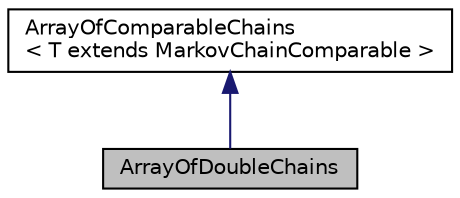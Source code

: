 digraph "ArrayOfDoubleChains"
{
 // INTERACTIVE_SVG=YES
  bgcolor="transparent";
  edge [fontname="Helvetica",fontsize="10",labelfontname="Helvetica",labelfontsize="10"];
  node [fontname="Helvetica",fontsize="10",shape=record];
  Node0 [label="ArrayOfDoubleChains",height=0.2,width=0.4,color="black", fillcolor="grey75", style="filled", fontcolor="black"];
  Node1 -> Node0 [dir="back",color="midnightblue",fontsize="10",style="solid",fontname="Helvetica"];
  Node1 [label="ArrayOfComparableChains\l\< T extends MarkovChainComparable \>",height=0.2,width=0.4,color="black",URL="$d9/d37/classumontreal_1_1ssj_1_1markovchainrqmc_1_1ArrayOfComparableChains.html",tooltip="This class provides tools to simulate an array of MarkovChainComparable objects with the array-RQMC m..."];
}
